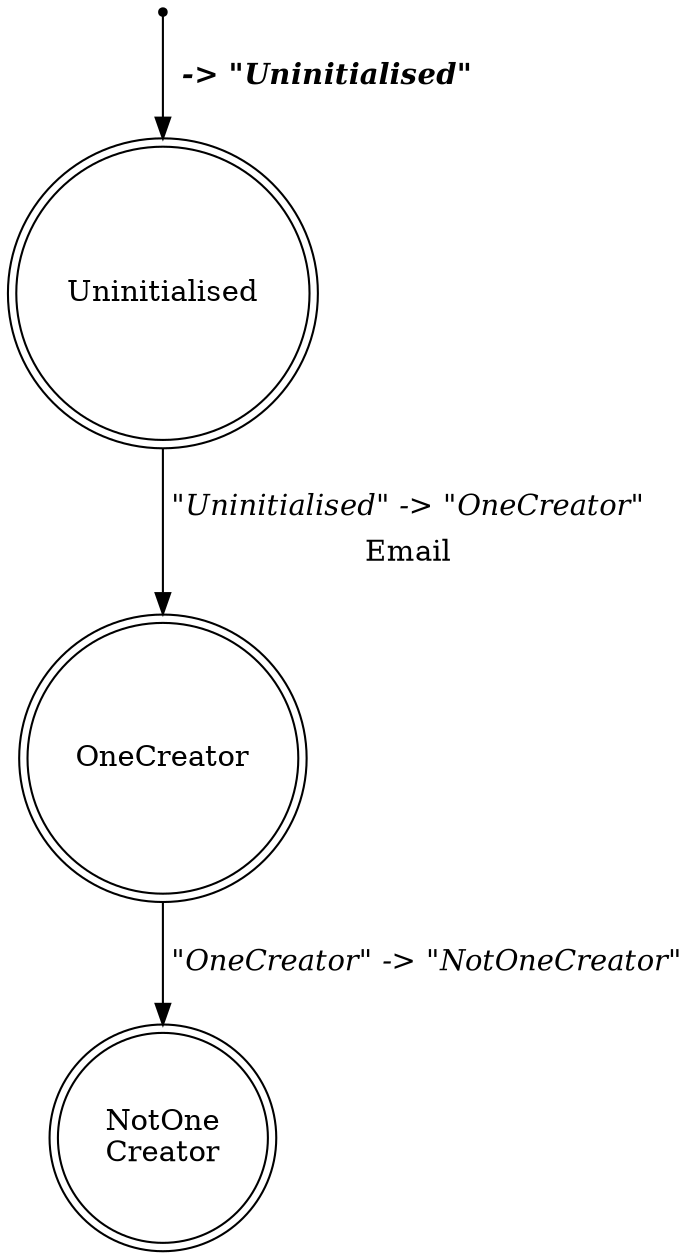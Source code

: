 digraph ev_stm {
    NotOneCreator[label="NotOne\nCreator"][shape="doublecircle"];
    OneCreator[label="OneCreator"][shape="doublecircle"];
    Uninitialised[label="Uninitialised"][shape="doublecircle"];
    _start[label="_start"][shape="point"];
    _start -> Uninitialised[label=<<TABLE BORDER="0"><TR><TD><B><I> -&gt; "Uninitialised"</I></B></TD></TR></TABLE>>];
    Uninitialised -> OneCreator[label=<<TABLE BORDER="0"><TR><TD><I>"Uninitialised" -&gt; "OneCreator"</I></TD></TR><TR><TD>Email</TD></TR></TABLE>>];
    OneCreator -> NotOneCreator[label=<<TABLE BORDER="0"><TR><TD><I>"OneCreator" -&gt; "NotOneCreator"</I></TD></TR></TABLE>>];
}
